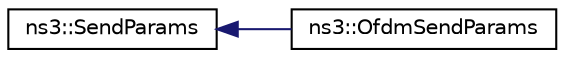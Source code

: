 digraph "Graphical Class Hierarchy"
{
 // LATEX_PDF_SIZE
  edge [fontname="Helvetica",fontsize="10",labelfontname="Helvetica",labelfontsize="10"];
  node [fontname="Helvetica",fontsize="10",shape=record];
  rankdir="LR";
  Node0 [label="ns3::SendParams",height=0.2,width=0.4,color="black", fillcolor="white", style="filled",URL="$classns3_1_1_send_params.html",tooltip="The SendParams class defines the parameters with which Send() function of a particular PHY is called."];
  Node0 -> Node1 [dir="back",color="midnightblue",fontsize="10",style="solid",fontname="Helvetica"];
  Node1 [label="ns3::OfdmSendParams",height=0.2,width=0.4,color="black", fillcolor="white", style="filled",URL="$classns3_1_1_ofdm_send_params.html",tooltip="OfdmSendParams class."];
}
